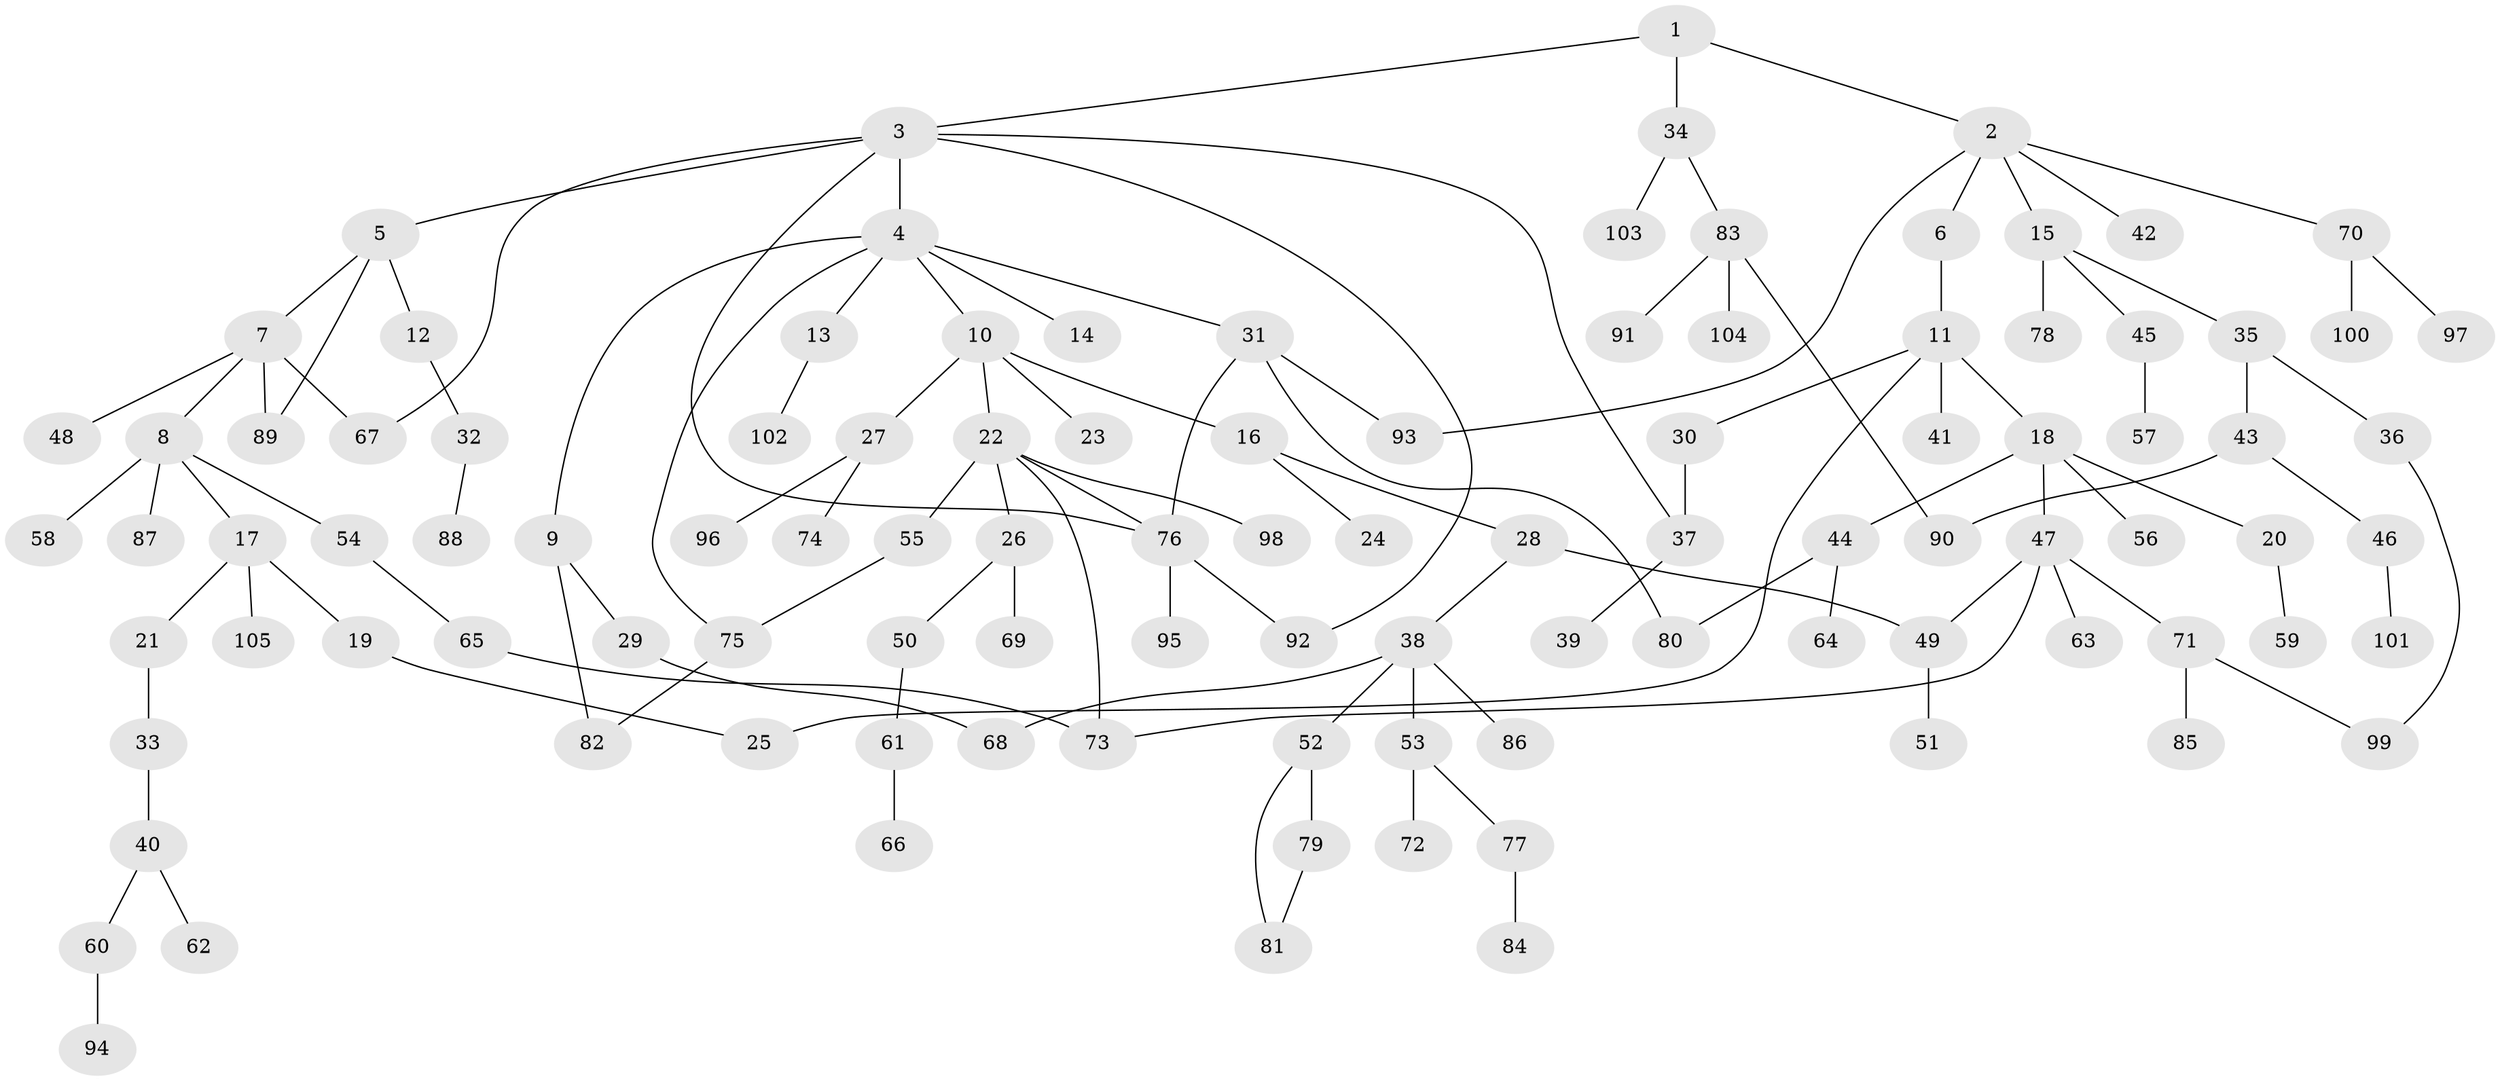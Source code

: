 // Generated by graph-tools (version 1.1) at 2025/01/03/09/25 03:01:05]
// undirected, 105 vertices, 122 edges
graph export_dot {
graph [start="1"]
  node [color=gray90,style=filled];
  1;
  2;
  3;
  4;
  5;
  6;
  7;
  8;
  9;
  10;
  11;
  12;
  13;
  14;
  15;
  16;
  17;
  18;
  19;
  20;
  21;
  22;
  23;
  24;
  25;
  26;
  27;
  28;
  29;
  30;
  31;
  32;
  33;
  34;
  35;
  36;
  37;
  38;
  39;
  40;
  41;
  42;
  43;
  44;
  45;
  46;
  47;
  48;
  49;
  50;
  51;
  52;
  53;
  54;
  55;
  56;
  57;
  58;
  59;
  60;
  61;
  62;
  63;
  64;
  65;
  66;
  67;
  68;
  69;
  70;
  71;
  72;
  73;
  74;
  75;
  76;
  77;
  78;
  79;
  80;
  81;
  82;
  83;
  84;
  85;
  86;
  87;
  88;
  89;
  90;
  91;
  92;
  93;
  94;
  95;
  96;
  97;
  98;
  99;
  100;
  101;
  102;
  103;
  104;
  105;
  1 -- 2;
  1 -- 3;
  1 -- 34;
  2 -- 6;
  2 -- 15;
  2 -- 42;
  2 -- 70;
  2 -- 93;
  3 -- 4;
  3 -- 5;
  3 -- 37;
  3 -- 67;
  3 -- 76;
  3 -- 92;
  4 -- 9;
  4 -- 10;
  4 -- 13;
  4 -- 14;
  4 -- 31;
  4 -- 75;
  5 -- 7;
  5 -- 12;
  5 -- 89;
  6 -- 11;
  7 -- 8;
  7 -- 48;
  7 -- 89;
  7 -- 67;
  8 -- 17;
  8 -- 54;
  8 -- 58;
  8 -- 87;
  9 -- 29;
  9 -- 82;
  10 -- 16;
  10 -- 22;
  10 -- 23;
  10 -- 27;
  11 -- 18;
  11 -- 25;
  11 -- 30;
  11 -- 41;
  12 -- 32;
  13 -- 102;
  15 -- 35;
  15 -- 45;
  15 -- 78;
  16 -- 24;
  16 -- 28;
  17 -- 19;
  17 -- 21;
  17 -- 105;
  18 -- 20;
  18 -- 44;
  18 -- 47;
  18 -- 56;
  19 -- 25;
  20 -- 59;
  21 -- 33;
  22 -- 26;
  22 -- 55;
  22 -- 98;
  22 -- 73;
  22 -- 76;
  26 -- 50;
  26 -- 69;
  27 -- 74;
  27 -- 96;
  28 -- 38;
  28 -- 49;
  29 -- 68;
  30 -- 37;
  31 -- 80;
  31 -- 76;
  31 -- 93;
  32 -- 88;
  33 -- 40;
  34 -- 83;
  34 -- 103;
  35 -- 36;
  35 -- 43;
  36 -- 99;
  37 -- 39;
  38 -- 52;
  38 -- 53;
  38 -- 68;
  38 -- 86;
  40 -- 60;
  40 -- 62;
  43 -- 46;
  43 -- 90;
  44 -- 64;
  44 -- 80;
  45 -- 57;
  46 -- 101;
  47 -- 49;
  47 -- 63;
  47 -- 71;
  47 -- 73;
  49 -- 51;
  50 -- 61;
  52 -- 79;
  52 -- 81;
  53 -- 72;
  53 -- 77;
  54 -- 65;
  55 -- 75;
  60 -- 94;
  61 -- 66;
  65 -- 73;
  70 -- 97;
  70 -- 100;
  71 -- 85;
  71 -- 99;
  75 -- 82;
  76 -- 95;
  76 -- 92;
  77 -- 84;
  79 -- 81;
  83 -- 90;
  83 -- 91;
  83 -- 104;
}
